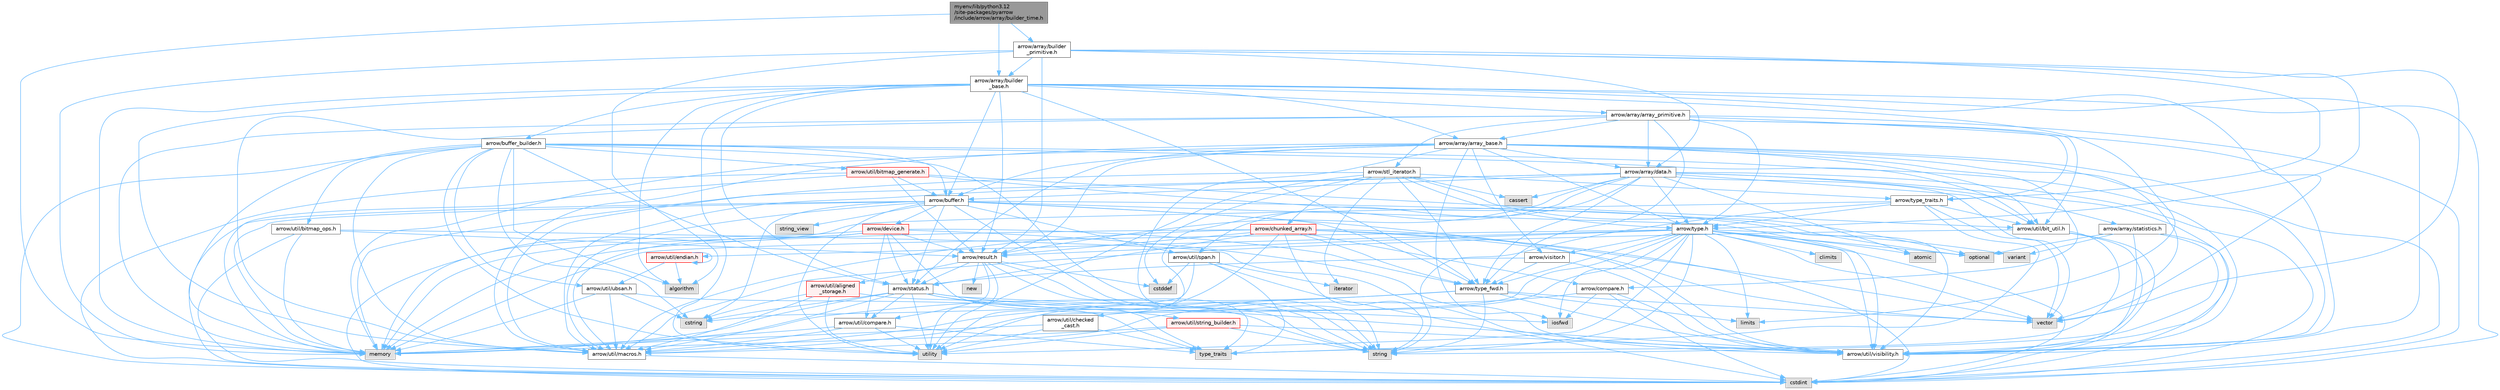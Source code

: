 digraph "myenv/lib/python3.12/site-packages/pyarrow/include/arrow/array/builder_time.h"
{
 // LATEX_PDF_SIZE
  bgcolor="transparent";
  edge [fontname=Helvetica,fontsize=10,labelfontname=Helvetica,labelfontsize=10];
  node [fontname=Helvetica,fontsize=10,shape=box,height=0.2,width=0.4];
  Node1 [id="Node000001",label="myenv/lib/python3.12\l/site-packages/pyarrow\l/include/arrow/array/builder_time.h",height=0.2,width=0.4,color="gray40", fillcolor="grey60", style="filled", fontcolor="black",tooltip=" "];
  Node1 -> Node2 [id="edge1_Node000001_Node000002",color="steelblue1",style="solid",tooltip=" "];
  Node2 [id="Node000002",label="memory",height=0.2,width=0.4,color="grey60", fillcolor="#E0E0E0", style="filled",tooltip=" "];
  Node1 -> Node3 [id="edge2_Node000001_Node000003",color="steelblue1",style="solid",tooltip=" "];
  Node3 [id="Node000003",label="arrow/array/builder\l_base.h",height=0.2,width=0.4,color="grey40", fillcolor="white", style="filled",URL="$builder__base_8h.html",tooltip=" "];
  Node3 -> Node4 [id="edge3_Node000003_Node000004",color="steelblue1",style="solid",tooltip=" "];
  Node4 [id="Node000004",label="algorithm",height=0.2,width=0.4,color="grey60", fillcolor="#E0E0E0", style="filled",tooltip=" "];
  Node3 -> Node5 [id="edge4_Node000003_Node000005",color="steelblue1",style="solid",tooltip=" "];
  Node5 [id="Node000005",label="cstdint",height=0.2,width=0.4,color="grey60", fillcolor="#E0E0E0", style="filled",tooltip=" "];
  Node3 -> Node6 [id="edge5_Node000003_Node000006",color="steelblue1",style="solid",tooltip=" "];
  Node6 [id="Node000006",label="limits",height=0.2,width=0.4,color="grey60", fillcolor="#E0E0E0", style="filled",tooltip=" "];
  Node3 -> Node2 [id="edge6_Node000003_Node000002",color="steelblue1",style="solid",tooltip=" "];
  Node3 -> Node7 [id="edge7_Node000003_Node000007",color="steelblue1",style="solid",tooltip=" "];
  Node7 [id="Node000007",label="utility",height=0.2,width=0.4,color="grey60", fillcolor="#E0E0E0", style="filled",tooltip=" "];
  Node3 -> Node8 [id="edge8_Node000003_Node000008",color="steelblue1",style="solid",tooltip=" "];
  Node8 [id="Node000008",label="vector",height=0.2,width=0.4,color="grey60", fillcolor="#E0E0E0", style="filled",tooltip=" "];
  Node3 -> Node9 [id="edge9_Node000003_Node000009",color="steelblue1",style="solid",tooltip=" "];
  Node9 [id="Node000009",label="arrow/array/array_base.h",height=0.2,width=0.4,color="grey40", fillcolor="white", style="filled",URL="$array__base_8h.html",tooltip=" "];
  Node9 -> Node5 [id="edge10_Node000009_Node000005",color="steelblue1",style="solid",tooltip=" "];
  Node9 -> Node10 [id="edge11_Node000009_Node000010",color="steelblue1",style="solid",tooltip=" "];
  Node10 [id="Node000010",label="iosfwd",height=0.2,width=0.4,color="grey60", fillcolor="#E0E0E0", style="filled",tooltip=" "];
  Node9 -> Node2 [id="edge12_Node000009_Node000002",color="steelblue1",style="solid",tooltip=" "];
  Node9 -> Node11 [id="edge13_Node000009_Node000011",color="steelblue1",style="solid",tooltip=" "];
  Node11 [id="Node000011",label="string",height=0.2,width=0.4,color="grey60", fillcolor="#E0E0E0", style="filled",tooltip=" "];
  Node9 -> Node8 [id="edge14_Node000009_Node000008",color="steelblue1",style="solid",tooltip=" "];
  Node9 -> Node12 [id="edge15_Node000009_Node000012",color="steelblue1",style="solid",tooltip=" "];
  Node12 [id="Node000012",label="arrow/array/data.h",height=0.2,width=0.4,color="grey40", fillcolor="white", style="filled",URL="$data_8h.html",tooltip=" "];
  Node12 -> Node13 [id="edge16_Node000012_Node000013",color="steelblue1",style="solid",tooltip=" "];
  Node13 [id="Node000013",label="atomic",height=0.2,width=0.4,color="grey60", fillcolor="#E0E0E0", style="filled",tooltip=" "];
  Node12 -> Node14 [id="edge17_Node000012_Node000014",color="steelblue1",style="solid",tooltip=" "];
  Node14 [id="Node000014",label="cassert",height=0.2,width=0.4,color="grey60", fillcolor="#E0E0E0", style="filled",tooltip=" "];
  Node12 -> Node5 [id="edge18_Node000012_Node000005",color="steelblue1",style="solid",tooltip=" "];
  Node12 -> Node2 [id="edge19_Node000012_Node000002",color="steelblue1",style="solid",tooltip=" "];
  Node12 -> Node7 [id="edge20_Node000012_Node000007",color="steelblue1",style="solid",tooltip=" "];
  Node12 -> Node8 [id="edge21_Node000012_Node000008",color="steelblue1",style="solid",tooltip=" "];
  Node12 -> Node15 [id="edge22_Node000012_Node000015",color="steelblue1",style="solid",tooltip=" "];
  Node15 [id="Node000015",label="arrow/array/statistics.h",height=0.2,width=0.4,color="grey40", fillcolor="white", style="filled",URL="$arrow_2array_2statistics_8h.html",tooltip=" "];
  Node15 -> Node5 [id="edge23_Node000015_Node000005",color="steelblue1",style="solid",tooltip=" "];
  Node15 -> Node16 [id="edge24_Node000015_Node000016",color="steelblue1",style="solid",tooltip=" "];
  Node16 [id="Node000016",label="optional",height=0.2,width=0.4,color="grey60", fillcolor="#E0E0E0", style="filled",tooltip=" "];
  Node15 -> Node11 [id="edge25_Node000015_Node000011",color="steelblue1",style="solid",tooltip=" "];
  Node15 -> Node17 [id="edge26_Node000015_Node000017",color="steelblue1",style="solid",tooltip=" "];
  Node17 [id="Node000017",label="variant",height=0.2,width=0.4,color="grey60", fillcolor="#E0E0E0", style="filled",tooltip=" "];
  Node15 -> Node18 [id="edge27_Node000015_Node000018",color="steelblue1",style="solid",tooltip=" "];
  Node18 [id="Node000018",label="arrow/util/visibility.h",height=0.2,width=0.4,color="grey40", fillcolor="white", style="filled",URL="$include_2arrow_2util_2visibility_8h.html",tooltip=" "];
  Node12 -> Node19 [id="edge28_Node000012_Node000019",color="steelblue1",style="solid",tooltip=" "];
  Node19 [id="Node000019",label="arrow/buffer.h",height=0.2,width=0.4,color="grey40", fillcolor="white", style="filled",URL="$buffer_8h.html",tooltip=" "];
  Node19 -> Node5 [id="edge29_Node000019_Node000005",color="steelblue1",style="solid",tooltip=" "];
  Node19 -> Node20 [id="edge30_Node000019_Node000020",color="steelblue1",style="solid",tooltip=" "];
  Node20 [id="Node000020",label="cstring",height=0.2,width=0.4,color="grey60", fillcolor="#E0E0E0", style="filled",tooltip=" "];
  Node19 -> Node2 [id="edge31_Node000019_Node000002",color="steelblue1",style="solid",tooltip=" "];
  Node19 -> Node16 [id="edge32_Node000019_Node000016",color="steelblue1",style="solid",tooltip=" "];
  Node19 -> Node11 [id="edge33_Node000019_Node000011",color="steelblue1",style="solid",tooltip=" "];
  Node19 -> Node21 [id="edge34_Node000019_Node000021",color="steelblue1",style="solid",tooltip=" "];
  Node21 [id="Node000021",label="string_view",height=0.2,width=0.4,color="grey60", fillcolor="#E0E0E0", style="filled",tooltip=" "];
  Node19 -> Node7 [id="edge35_Node000019_Node000007",color="steelblue1",style="solid",tooltip=" "];
  Node19 -> Node8 [id="edge36_Node000019_Node000008",color="steelblue1",style="solid",tooltip=" "];
  Node19 -> Node22 [id="edge37_Node000019_Node000022",color="steelblue1",style="solid",tooltip=" "];
  Node22 [id="Node000022",label="arrow/device.h",height=0.2,width=0.4,color="red", fillcolor="#FFF0F0", style="filled",URL="$device_8h.html",tooltip=" "];
  Node22 -> Node5 [id="edge38_Node000022_Node000005",color="steelblue1",style="solid",tooltip=" "];
  Node22 -> Node2 [id="edge39_Node000022_Node000002",color="steelblue1",style="solid",tooltip=" "];
  Node22 -> Node11 [id="edge40_Node000022_Node000011",color="steelblue1",style="solid",tooltip=" "];
  Node22 -> Node27 [id="edge41_Node000022_Node000027",color="steelblue1",style="solid",tooltip=" "];
  Node27 [id="Node000027",label="arrow/result.h",height=0.2,width=0.4,color="grey40", fillcolor="white", style="filled",URL="$result_8h.html",tooltip=" "];
  Node27 -> Node28 [id="edge42_Node000027_Node000028",color="steelblue1",style="solid",tooltip=" "];
  Node28 [id="Node000028",label="cstddef",height=0.2,width=0.4,color="grey60", fillcolor="#E0E0E0", style="filled",tooltip=" "];
  Node27 -> Node29 [id="edge43_Node000027_Node000029",color="steelblue1",style="solid",tooltip=" "];
  Node29 [id="Node000029",label="new",height=0.2,width=0.4,color="grey60", fillcolor="#E0E0E0", style="filled",tooltip=" "];
  Node27 -> Node11 [id="edge44_Node000027_Node000011",color="steelblue1",style="solid",tooltip=" "];
  Node27 -> Node30 [id="edge45_Node000027_Node000030",color="steelblue1",style="solid",tooltip=" "];
  Node30 [id="Node000030",label="type_traits",height=0.2,width=0.4,color="grey60", fillcolor="#E0E0E0", style="filled",tooltip=" "];
  Node27 -> Node7 [id="edge46_Node000027_Node000007",color="steelblue1",style="solid",tooltip=" "];
  Node27 -> Node31 [id="edge47_Node000027_Node000031",color="steelblue1",style="solid",tooltip=" "];
  Node31 [id="Node000031",label="arrow/status.h",height=0.2,width=0.4,color="grey40", fillcolor="white", style="filled",URL="$status_8h.html",tooltip=" "];
  Node31 -> Node20 [id="edge48_Node000031_Node000020",color="steelblue1",style="solid",tooltip=" "];
  Node31 -> Node10 [id="edge49_Node000031_Node000010",color="steelblue1",style="solid",tooltip=" "];
  Node31 -> Node2 [id="edge50_Node000031_Node000002",color="steelblue1",style="solid",tooltip=" "];
  Node31 -> Node11 [id="edge51_Node000031_Node000011",color="steelblue1",style="solid",tooltip=" "];
  Node31 -> Node7 [id="edge52_Node000031_Node000007",color="steelblue1",style="solid",tooltip=" "];
  Node31 -> Node32 [id="edge53_Node000031_Node000032",color="steelblue1",style="solid",tooltip=" "];
  Node32 [id="Node000032",label="arrow/util/compare.h",height=0.2,width=0.4,color="grey40", fillcolor="white", style="filled",URL="$util_2compare_8h.html",tooltip=" "];
  Node32 -> Node2 [id="edge54_Node000032_Node000002",color="steelblue1",style="solid",tooltip=" "];
  Node32 -> Node30 [id="edge55_Node000032_Node000030",color="steelblue1",style="solid",tooltip=" "];
  Node32 -> Node7 [id="edge56_Node000032_Node000007",color="steelblue1",style="solid",tooltip=" "];
  Node32 -> Node26 [id="edge57_Node000032_Node000026",color="steelblue1",style="solid",tooltip=" "];
  Node26 [id="Node000026",label="arrow/util/macros.h",height=0.2,width=0.4,color="grey40", fillcolor="white", style="filled",URL="$macros_8h.html",tooltip=" "];
  Node26 -> Node5 [id="edge58_Node000026_Node000005",color="steelblue1",style="solid",tooltip=" "];
  Node31 -> Node26 [id="edge59_Node000031_Node000026",color="steelblue1",style="solid",tooltip=" "];
  Node31 -> Node33 [id="edge60_Node000031_Node000033",color="steelblue1",style="solid",tooltip=" "];
  Node33 [id="Node000033",label="arrow/util/string_builder.h",height=0.2,width=0.4,color="red", fillcolor="#FFF0F0", style="filled",URL="$string__builder_8h.html",tooltip=" "];
  Node33 -> Node2 [id="edge61_Node000033_Node000002",color="steelblue1",style="solid",tooltip=" "];
  Node33 -> Node11 [id="edge62_Node000033_Node000011",color="steelblue1",style="solid",tooltip=" "];
  Node33 -> Node7 [id="edge63_Node000033_Node000007",color="steelblue1",style="solid",tooltip=" "];
  Node33 -> Node18 [id="edge64_Node000033_Node000018",color="steelblue1",style="solid",tooltip=" "];
  Node31 -> Node18 [id="edge65_Node000031_Node000018",color="steelblue1",style="solid",tooltip=" "];
  Node27 -> Node35 [id="edge66_Node000027_Node000035",color="steelblue1",style="solid",tooltip=" "];
  Node35 [id="Node000035",label="arrow/util/aligned\l_storage.h",height=0.2,width=0.4,color="red", fillcolor="#FFF0F0", style="filled",URL="$aligned__storage_8h.html",tooltip=" "];
  Node35 -> Node20 [id="edge67_Node000035_Node000020",color="steelblue1",style="solid",tooltip=" "];
  Node35 -> Node30 [id="edge68_Node000035_Node000030",color="steelblue1",style="solid",tooltip=" "];
  Node35 -> Node7 [id="edge69_Node000035_Node000007",color="steelblue1",style="solid",tooltip=" "];
  Node35 -> Node26 [id="edge70_Node000035_Node000026",color="steelblue1",style="solid",tooltip=" "];
  Node27 -> Node32 [id="edge71_Node000027_Node000032",color="steelblue1",style="solid",tooltip=" "];
  Node22 -> Node31 [id="edge72_Node000022_Node000031",color="steelblue1",style="solid",tooltip=" "];
  Node22 -> Node25 [id="edge73_Node000022_Node000025",color="steelblue1",style="solid",tooltip=" "];
  Node25 [id="Node000025",label="arrow/type_fwd.h",height=0.2,width=0.4,color="grey40", fillcolor="white", style="filled",URL="$arrow_2type__fwd_8h.html",tooltip=" "];
  Node25 -> Node6 [id="edge74_Node000025_Node000006",color="steelblue1",style="solid",tooltip=" "];
  Node25 -> Node2 [id="edge75_Node000025_Node000002",color="steelblue1",style="solid",tooltip=" "];
  Node25 -> Node11 [id="edge76_Node000025_Node000011",color="steelblue1",style="solid",tooltip=" "];
  Node25 -> Node8 [id="edge77_Node000025_Node000008",color="steelblue1",style="solid",tooltip=" "];
  Node25 -> Node26 [id="edge78_Node000025_Node000026",color="steelblue1",style="solid",tooltip=" "];
  Node25 -> Node18 [id="edge79_Node000025_Node000018",color="steelblue1",style="solid",tooltip=" "];
  Node22 -> Node32 [id="edge80_Node000022_Node000032",color="steelblue1",style="solid",tooltip=" "];
  Node22 -> Node26 [id="edge81_Node000022_Node000026",color="steelblue1",style="solid",tooltip=" "];
  Node22 -> Node18 [id="edge82_Node000022_Node000018",color="steelblue1",style="solid",tooltip=" "];
  Node19 -> Node31 [id="edge83_Node000019_Node000031",color="steelblue1",style="solid",tooltip=" "];
  Node19 -> Node25 [id="edge84_Node000019_Node000025",color="steelblue1",style="solid",tooltip=" "];
  Node19 -> Node26 [id="edge85_Node000019_Node000026",color="steelblue1",style="solid",tooltip=" "];
  Node19 -> Node37 [id="edge86_Node000019_Node000037",color="steelblue1",style="solid",tooltip=" "];
  Node37 [id="Node000037",label="arrow/util/span.h",height=0.2,width=0.4,color="grey40", fillcolor="white", style="filled",URL="$span_8h.html",tooltip=" "];
  Node37 -> Node28 [id="edge87_Node000037_Node000028",color="steelblue1",style="solid",tooltip=" "];
  Node37 -> Node5 [id="edge88_Node000037_Node000005",color="steelblue1",style="solid",tooltip=" "];
  Node37 -> Node20 [id="edge89_Node000037_Node000020",color="steelblue1",style="solid",tooltip=" "];
  Node37 -> Node38 [id="edge90_Node000037_Node000038",color="steelblue1",style="solid",tooltip=" "];
  Node38 [id="Node000038",label="iterator",height=0.2,width=0.4,color="grey60", fillcolor="#E0E0E0", style="filled",tooltip=" "];
  Node37 -> Node30 [id="edge91_Node000037_Node000030",color="steelblue1",style="solid",tooltip=" "];
  Node19 -> Node18 [id="edge92_Node000019_Node000018",color="steelblue1",style="solid",tooltip=" "];
  Node12 -> Node27 [id="edge93_Node000012_Node000027",color="steelblue1",style="solid",tooltip=" "];
  Node12 -> Node39 [id="edge94_Node000012_Node000039",color="steelblue1",style="solid",tooltip=" "];
  Node39 [id="Node000039",label="arrow/type.h",height=0.2,width=0.4,color="grey40", fillcolor="white", style="filled",URL="$type_8h.html",tooltip=" "];
  Node39 -> Node13 [id="edge95_Node000039_Node000013",color="steelblue1",style="solid",tooltip=" "];
  Node39 -> Node40 [id="edge96_Node000039_Node000040",color="steelblue1",style="solid",tooltip=" "];
  Node40 [id="Node000040",label="climits",height=0.2,width=0.4,color="grey60", fillcolor="#E0E0E0", style="filled",tooltip=" "];
  Node39 -> Node5 [id="edge97_Node000039_Node000005",color="steelblue1",style="solid",tooltip=" "];
  Node39 -> Node10 [id="edge98_Node000039_Node000010",color="steelblue1",style="solid",tooltip=" "];
  Node39 -> Node6 [id="edge99_Node000039_Node000006",color="steelblue1",style="solid",tooltip=" "];
  Node39 -> Node2 [id="edge100_Node000039_Node000002",color="steelblue1",style="solid",tooltip=" "];
  Node39 -> Node16 [id="edge101_Node000039_Node000016",color="steelblue1",style="solid",tooltip=" "];
  Node39 -> Node11 [id="edge102_Node000039_Node000011",color="steelblue1",style="solid",tooltip=" "];
  Node39 -> Node7 [id="edge103_Node000039_Node000007",color="steelblue1",style="solid",tooltip=" "];
  Node39 -> Node17 [id="edge104_Node000039_Node000017",color="steelblue1",style="solid",tooltip=" "];
  Node39 -> Node8 [id="edge105_Node000039_Node000008",color="steelblue1",style="solid",tooltip=" "];
  Node39 -> Node27 [id="edge106_Node000039_Node000027",color="steelblue1",style="solid",tooltip=" "];
  Node39 -> Node25 [id="edge107_Node000039_Node000025",color="steelblue1",style="solid",tooltip=" "];
  Node39 -> Node41 [id="edge108_Node000039_Node000041",color="steelblue1",style="solid",tooltip=" "];
  Node41 [id="Node000041",label="arrow/util/checked\l_cast.h",height=0.2,width=0.4,color="grey40", fillcolor="white", style="filled",URL="$checked__cast_8h.html",tooltip=" "];
  Node41 -> Node2 [id="edge109_Node000041_Node000002",color="steelblue1",style="solid",tooltip=" "];
  Node41 -> Node30 [id="edge110_Node000041_Node000030",color="steelblue1",style="solid",tooltip=" "];
  Node41 -> Node7 [id="edge111_Node000041_Node000007",color="steelblue1",style="solid",tooltip=" "];
  Node39 -> Node42 [id="edge112_Node000039_Node000042",color="steelblue1",style="solid",tooltip=" "];
  Node42 [id="Node000042",label="arrow/util/endian.h",height=0.2,width=0.4,color="red", fillcolor="#FFF0F0", style="filled",URL="$endian_8h.html",tooltip=" "];
  Node42 -> Node42 [id="edge113_Node000042_Node000042",color="steelblue1",style="solid",tooltip=" "];
  Node42 -> Node4 [id="edge114_Node000042_Node000004",color="steelblue1",style="solid",tooltip=" "];
  Node42 -> Node45 [id="edge115_Node000042_Node000045",color="steelblue1",style="solid",tooltip=" "];
  Node45 [id="Node000045",label="arrow/util/ubsan.h",height=0.2,width=0.4,color="grey40", fillcolor="white", style="filled",URL="$ubsan_8h.html",tooltip=" "];
  Node45 -> Node20 [id="edge116_Node000045_Node000020",color="steelblue1",style="solid",tooltip=" "];
  Node45 -> Node2 [id="edge117_Node000045_Node000002",color="steelblue1",style="solid",tooltip=" "];
  Node45 -> Node30 [id="edge118_Node000045_Node000030",color="steelblue1",style="solid",tooltip=" "];
  Node45 -> Node26 [id="edge119_Node000045_Node000026",color="steelblue1",style="solid",tooltip=" "];
  Node39 -> Node26 [id="edge120_Node000039_Node000026",color="steelblue1",style="solid",tooltip=" "];
  Node39 -> Node18 [id="edge121_Node000039_Node000018",color="steelblue1",style="solid",tooltip=" "];
  Node39 -> Node46 [id="edge122_Node000039_Node000046",color="steelblue1",style="solid",tooltip=" "];
  Node46 [id="Node000046",label="arrow/visitor.h",height=0.2,width=0.4,color="grey40", fillcolor="white", style="filled",URL="$visitor_8h.html",tooltip=" "];
  Node46 -> Node31 [id="edge123_Node000046_Node000031",color="steelblue1",style="solid",tooltip=" "];
  Node46 -> Node25 [id="edge124_Node000046_Node000025",color="steelblue1",style="solid",tooltip=" "];
  Node46 -> Node18 [id="edge125_Node000046_Node000018",color="steelblue1",style="solid",tooltip=" "];
  Node12 -> Node25 [id="edge126_Node000012_Node000025",color="steelblue1",style="solid",tooltip=" "];
  Node12 -> Node47 [id="edge127_Node000012_Node000047",color="steelblue1",style="solid",tooltip=" "];
  Node47 [id="Node000047",label="arrow/util/bit_util.h",height=0.2,width=0.4,color="grey40", fillcolor="white", style="filled",URL="$bit__util_8h.html",tooltip=" "];
  Node47 -> Node5 [id="edge128_Node000047_Node000005",color="steelblue1",style="solid",tooltip=" "];
  Node47 -> Node30 [id="edge129_Node000047_Node000030",color="steelblue1",style="solid",tooltip=" "];
  Node47 -> Node26 [id="edge130_Node000047_Node000026",color="steelblue1",style="solid",tooltip=" "];
  Node47 -> Node18 [id="edge131_Node000047_Node000018",color="steelblue1",style="solid",tooltip=" "];
  Node12 -> Node26 [id="edge132_Node000012_Node000026",color="steelblue1",style="solid",tooltip=" "];
  Node12 -> Node37 [id="edge133_Node000012_Node000037",color="steelblue1",style="solid",tooltip=" "];
  Node12 -> Node18 [id="edge134_Node000012_Node000018",color="steelblue1",style="solid",tooltip=" "];
  Node9 -> Node19 [id="edge135_Node000009_Node000019",color="steelblue1",style="solid",tooltip=" "];
  Node9 -> Node48 [id="edge136_Node000009_Node000048",color="steelblue1",style="solid",tooltip=" "];
  Node48 [id="Node000048",label="arrow/compare.h",height=0.2,width=0.4,color="grey40", fillcolor="white", style="filled",URL="$compare_8h.html",tooltip=" "];
  Node48 -> Node5 [id="edge137_Node000048_Node000005",color="steelblue1",style="solid",tooltip=" "];
  Node48 -> Node10 [id="edge138_Node000048_Node000010",color="steelblue1",style="solid",tooltip=" "];
  Node48 -> Node26 [id="edge139_Node000048_Node000026",color="steelblue1",style="solid",tooltip=" "];
  Node48 -> Node18 [id="edge140_Node000048_Node000018",color="steelblue1",style="solid",tooltip=" "];
  Node9 -> Node27 [id="edge141_Node000009_Node000027",color="steelblue1",style="solid",tooltip=" "];
  Node9 -> Node31 [id="edge142_Node000009_Node000031",color="steelblue1",style="solid",tooltip=" "];
  Node9 -> Node39 [id="edge143_Node000009_Node000039",color="steelblue1",style="solid",tooltip=" "];
  Node9 -> Node47 [id="edge144_Node000009_Node000047",color="steelblue1",style="solid",tooltip=" "];
  Node9 -> Node26 [id="edge145_Node000009_Node000026",color="steelblue1",style="solid",tooltip=" "];
  Node9 -> Node18 [id="edge146_Node000009_Node000018",color="steelblue1",style="solid",tooltip=" "];
  Node9 -> Node46 [id="edge147_Node000009_Node000046",color="steelblue1",style="solid",tooltip=" "];
  Node3 -> Node49 [id="edge148_Node000003_Node000049",color="steelblue1",style="solid",tooltip=" "];
  Node49 [id="Node000049",label="arrow/array/array_primitive.h",height=0.2,width=0.4,color="grey40", fillcolor="white", style="filled",URL="$array__primitive_8h.html",tooltip=" "];
  Node49 -> Node5 [id="edge149_Node000049_Node000005",color="steelblue1",style="solid",tooltip=" "];
  Node49 -> Node2 [id="edge150_Node000049_Node000002",color="steelblue1",style="solid",tooltip=" "];
  Node49 -> Node9 [id="edge151_Node000049_Node000009",color="steelblue1",style="solid",tooltip=" "];
  Node49 -> Node12 [id="edge152_Node000049_Node000012",color="steelblue1",style="solid",tooltip=" "];
  Node49 -> Node50 [id="edge153_Node000049_Node000050",color="steelblue1",style="solid",tooltip=" "];
  Node50 [id="Node000050",label="arrow/stl_iterator.h",height=0.2,width=0.4,color="grey40", fillcolor="white", style="filled",URL="$stl__iterator_8h.html",tooltip=" "];
  Node50 -> Node14 [id="edge154_Node000050_Node000014",color="steelblue1",style="solid",tooltip=" "];
  Node50 -> Node28 [id="edge155_Node000050_Node000028",color="steelblue1",style="solid",tooltip=" "];
  Node50 -> Node38 [id="edge156_Node000050_Node000038",color="steelblue1",style="solid",tooltip=" "];
  Node50 -> Node16 [id="edge157_Node000050_Node000016",color="steelblue1",style="solid",tooltip=" "];
  Node50 -> Node7 [id="edge158_Node000050_Node000007",color="steelblue1",style="solid",tooltip=" "];
  Node50 -> Node51 [id="edge159_Node000050_Node000051",color="steelblue1",style="solid",tooltip=" "];
  Node51 [id="Node000051",label="arrow/chunked_array.h",height=0.2,width=0.4,color="red", fillcolor="#FFF0F0", style="filled",URL="$chunked__array_8h.html",tooltip=" "];
  Node51 -> Node5 [id="edge160_Node000051_Node000005",color="steelblue1",style="solid",tooltip=" "];
  Node51 -> Node2 [id="edge161_Node000051_Node000002",color="steelblue1",style="solid",tooltip=" "];
  Node51 -> Node11 [id="edge162_Node000051_Node000011",color="steelblue1",style="solid",tooltip=" "];
  Node51 -> Node7 [id="edge163_Node000051_Node000007",color="steelblue1",style="solid",tooltip=" "];
  Node51 -> Node8 [id="edge164_Node000051_Node000008",color="steelblue1",style="solid",tooltip=" "];
  Node51 -> Node48 [id="edge165_Node000051_Node000048",color="steelblue1",style="solid",tooltip=" "];
  Node51 -> Node27 [id="edge166_Node000051_Node000027",color="steelblue1",style="solid",tooltip=" "];
  Node51 -> Node31 [id="edge167_Node000051_Node000031",color="steelblue1",style="solid",tooltip=" "];
  Node51 -> Node25 [id="edge168_Node000051_Node000025",color="steelblue1",style="solid",tooltip=" "];
  Node51 -> Node26 [id="edge169_Node000051_Node000026",color="steelblue1",style="solid",tooltip=" "];
  Node51 -> Node18 [id="edge170_Node000051_Node000018",color="steelblue1",style="solid",tooltip=" "];
  Node50 -> Node39 [id="edge171_Node000050_Node000039",color="steelblue1",style="solid",tooltip=" "];
  Node50 -> Node25 [id="edge172_Node000050_Node000025",color="steelblue1",style="solid",tooltip=" "];
  Node50 -> Node55 [id="edge173_Node000050_Node000055",color="steelblue1",style="solid",tooltip=" "];
  Node55 [id="Node000055",label="arrow/type_traits.h",height=0.2,width=0.4,color="grey40", fillcolor="white", style="filled",URL="$include_2arrow_2type__traits_8h.html",tooltip=" "];
  Node55 -> Node2 [id="edge174_Node000055_Node000002",color="steelblue1",style="solid",tooltip=" "];
  Node55 -> Node11 [id="edge175_Node000055_Node000011",color="steelblue1",style="solid",tooltip=" "];
  Node55 -> Node30 [id="edge176_Node000055_Node000030",color="steelblue1",style="solid",tooltip=" "];
  Node55 -> Node8 [id="edge177_Node000055_Node000008",color="steelblue1",style="solid",tooltip=" "];
  Node55 -> Node39 [id="edge178_Node000055_Node000039",color="steelblue1",style="solid",tooltip=" "];
  Node55 -> Node47 [id="edge179_Node000055_Node000047",color="steelblue1",style="solid",tooltip=" "];
  Node50 -> Node26 [id="edge180_Node000050_Node000026",color="steelblue1",style="solid",tooltip=" "];
  Node49 -> Node39 [id="edge181_Node000049_Node000039",color="steelblue1",style="solid",tooltip=" "];
  Node49 -> Node25 [id="edge182_Node000049_Node000025",color="steelblue1",style="solid",tooltip=" "];
  Node49 -> Node55 [id="edge183_Node000049_Node000055",color="steelblue1",style="solid",tooltip=" "];
  Node49 -> Node47 [id="edge184_Node000049_Node000047",color="steelblue1",style="solid",tooltip=" "];
  Node49 -> Node26 [id="edge185_Node000049_Node000026",color="steelblue1",style="solid",tooltip=" "];
  Node49 -> Node18 [id="edge186_Node000049_Node000018",color="steelblue1",style="solid",tooltip=" "];
  Node3 -> Node19 [id="edge187_Node000003_Node000019",color="steelblue1",style="solid",tooltip=" "];
  Node3 -> Node56 [id="edge188_Node000003_Node000056",color="steelblue1",style="solid",tooltip=" "];
  Node56 [id="Node000056",label="arrow/buffer_builder.h",height=0.2,width=0.4,color="grey40", fillcolor="white", style="filled",URL="$buffer__builder_8h.html",tooltip=" "];
  Node56 -> Node4 [id="edge189_Node000056_Node000004",color="steelblue1",style="solid",tooltip=" "];
  Node56 -> Node5 [id="edge190_Node000056_Node000005",color="steelblue1",style="solid",tooltip=" "];
  Node56 -> Node20 [id="edge191_Node000056_Node000020",color="steelblue1",style="solid",tooltip=" "];
  Node56 -> Node2 [id="edge192_Node000056_Node000002",color="steelblue1",style="solid",tooltip=" "];
  Node56 -> Node11 [id="edge193_Node000056_Node000011",color="steelblue1",style="solid",tooltip=" "];
  Node56 -> Node7 [id="edge194_Node000056_Node000007",color="steelblue1",style="solid",tooltip=" "];
  Node56 -> Node19 [id="edge195_Node000056_Node000019",color="steelblue1",style="solid",tooltip=" "];
  Node56 -> Node31 [id="edge196_Node000056_Node000031",color="steelblue1",style="solid",tooltip=" "];
  Node56 -> Node47 [id="edge197_Node000056_Node000047",color="steelblue1",style="solid",tooltip=" "];
  Node56 -> Node57 [id="edge198_Node000056_Node000057",color="steelblue1",style="solid",tooltip=" "];
  Node57 [id="Node000057",label="arrow/util/bitmap_generate.h",height=0.2,width=0.4,color="red", fillcolor="#FFF0F0", style="filled",URL="$bitmap__generate_8h.html",tooltip=" "];
  Node57 -> Node5 [id="edge199_Node000057_Node000005",color="steelblue1",style="solid",tooltip=" "];
  Node57 -> Node2 [id="edge200_Node000057_Node000002",color="steelblue1",style="solid",tooltip=" "];
  Node57 -> Node19 [id="edge201_Node000057_Node000019",color="steelblue1",style="solid",tooltip=" "];
  Node57 -> Node27 [id="edge202_Node000057_Node000027",color="steelblue1",style="solid",tooltip=" "];
  Node57 -> Node47 [id="edge203_Node000057_Node000047",color="steelblue1",style="solid",tooltip=" "];
  Node57 -> Node18 [id="edge204_Node000057_Node000018",color="steelblue1",style="solid",tooltip=" "];
  Node56 -> Node59 [id="edge205_Node000056_Node000059",color="steelblue1",style="solid",tooltip=" "];
  Node59 [id="Node000059",label="arrow/util/bitmap_ops.h",height=0.2,width=0.4,color="grey40", fillcolor="white", style="filled",URL="$bitmap__ops_8h.html",tooltip=" "];
  Node59 -> Node5 [id="edge206_Node000059_Node000005",color="steelblue1",style="solid",tooltip=" "];
  Node59 -> Node2 [id="edge207_Node000059_Node000002",color="steelblue1",style="solid",tooltip=" "];
  Node59 -> Node27 [id="edge208_Node000059_Node000027",color="steelblue1",style="solid",tooltip=" "];
  Node59 -> Node18 [id="edge209_Node000059_Node000018",color="steelblue1",style="solid",tooltip=" "];
  Node56 -> Node26 [id="edge210_Node000056_Node000026",color="steelblue1",style="solid",tooltip=" "];
  Node56 -> Node45 [id="edge211_Node000056_Node000045",color="steelblue1",style="solid",tooltip=" "];
  Node56 -> Node18 [id="edge212_Node000056_Node000018",color="steelblue1",style="solid",tooltip=" "];
  Node3 -> Node27 [id="edge213_Node000003_Node000027",color="steelblue1",style="solid",tooltip=" "];
  Node3 -> Node31 [id="edge214_Node000003_Node000031",color="steelblue1",style="solid",tooltip=" "];
  Node3 -> Node25 [id="edge215_Node000003_Node000025",color="steelblue1",style="solid",tooltip=" "];
  Node3 -> Node26 [id="edge216_Node000003_Node000026",color="steelblue1",style="solid",tooltip=" "];
  Node3 -> Node18 [id="edge217_Node000003_Node000018",color="steelblue1",style="solid",tooltip=" "];
  Node1 -> Node60 [id="edge218_Node000001_Node000060",color="steelblue1",style="solid",tooltip=" "];
  Node60 [id="Node000060",label="arrow/array/builder\l_primitive.h",height=0.2,width=0.4,color="grey40", fillcolor="white", style="filled",URL="$builder__primitive_8h.html",tooltip=" "];
  Node60 -> Node4 [id="edge219_Node000060_Node000004",color="steelblue1",style="solid",tooltip=" "];
  Node60 -> Node2 [id="edge220_Node000060_Node000002",color="steelblue1",style="solid",tooltip=" "];
  Node60 -> Node8 [id="edge221_Node000060_Node000008",color="steelblue1",style="solid",tooltip=" "];
  Node60 -> Node3 [id="edge222_Node000060_Node000003",color="steelblue1",style="solid",tooltip=" "];
  Node60 -> Node12 [id="edge223_Node000060_Node000012",color="steelblue1",style="solid",tooltip=" "];
  Node60 -> Node27 [id="edge224_Node000060_Node000027",color="steelblue1",style="solid",tooltip=" "];
  Node60 -> Node39 [id="edge225_Node000060_Node000039",color="steelblue1",style="solid",tooltip=" "];
  Node60 -> Node55 [id="edge226_Node000060_Node000055",color="steelblue1",style="solid",tooltip=" "];
}
